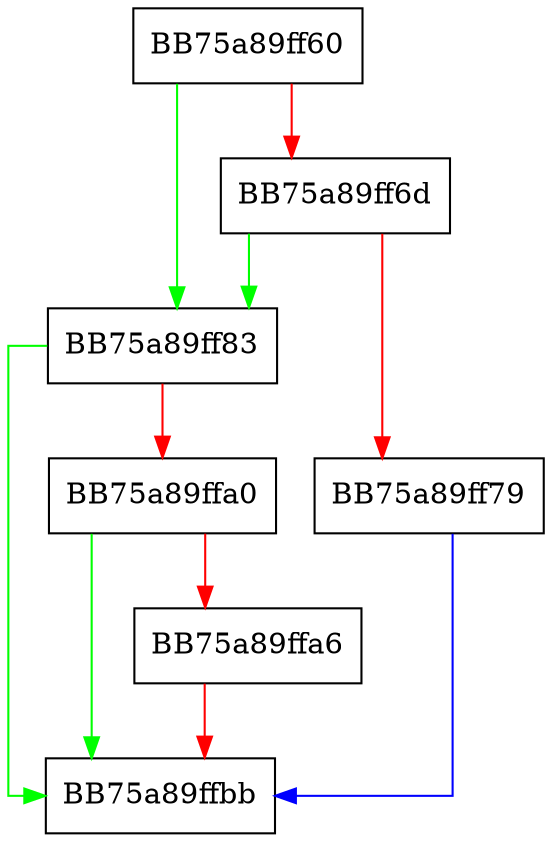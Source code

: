 digraph DlpPasteToBrowserFallbackModeSettingsEnd {
  node [shape="box"];
  graph [splines=ortho];
  BB75a89ff60 -> BB75a89ff83 [color="green"];
  BB75a89ff60 -> BB75a89ff6d [color="red"];
  BB75a89ff6d -> BB75a89ff83 [color="green"];
  BB75a89ff6d -> BB75a89ff79 [color="red"];
  BB75a89ff79 -> BB75a89ffbb [color="blue"];
  BB75a89ff83 -> BB75a89ffbb [color="green"];
  BB75a89ff83 -> BB75a89ffa0 [color="red"];
  BB75a89ffa0 -> BB75a89ffbb [color="green"];
  BB75a89ffa0 -> BB75a89ffa6 [color="red"];
  BB75a89ffa6 -> BB75a89ffbb [color="red"];
}